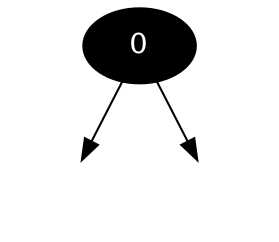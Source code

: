 digraph RBTree {
node [style=filled];
"139773153567664" [color=black,fontcolor=white,label="0"]
L139773153567664 [label="",color=white]
139773153567664 -> L139773153567664
R139773153567664 [label="",color=white]
139773153567664 -> R139773153567664
}
